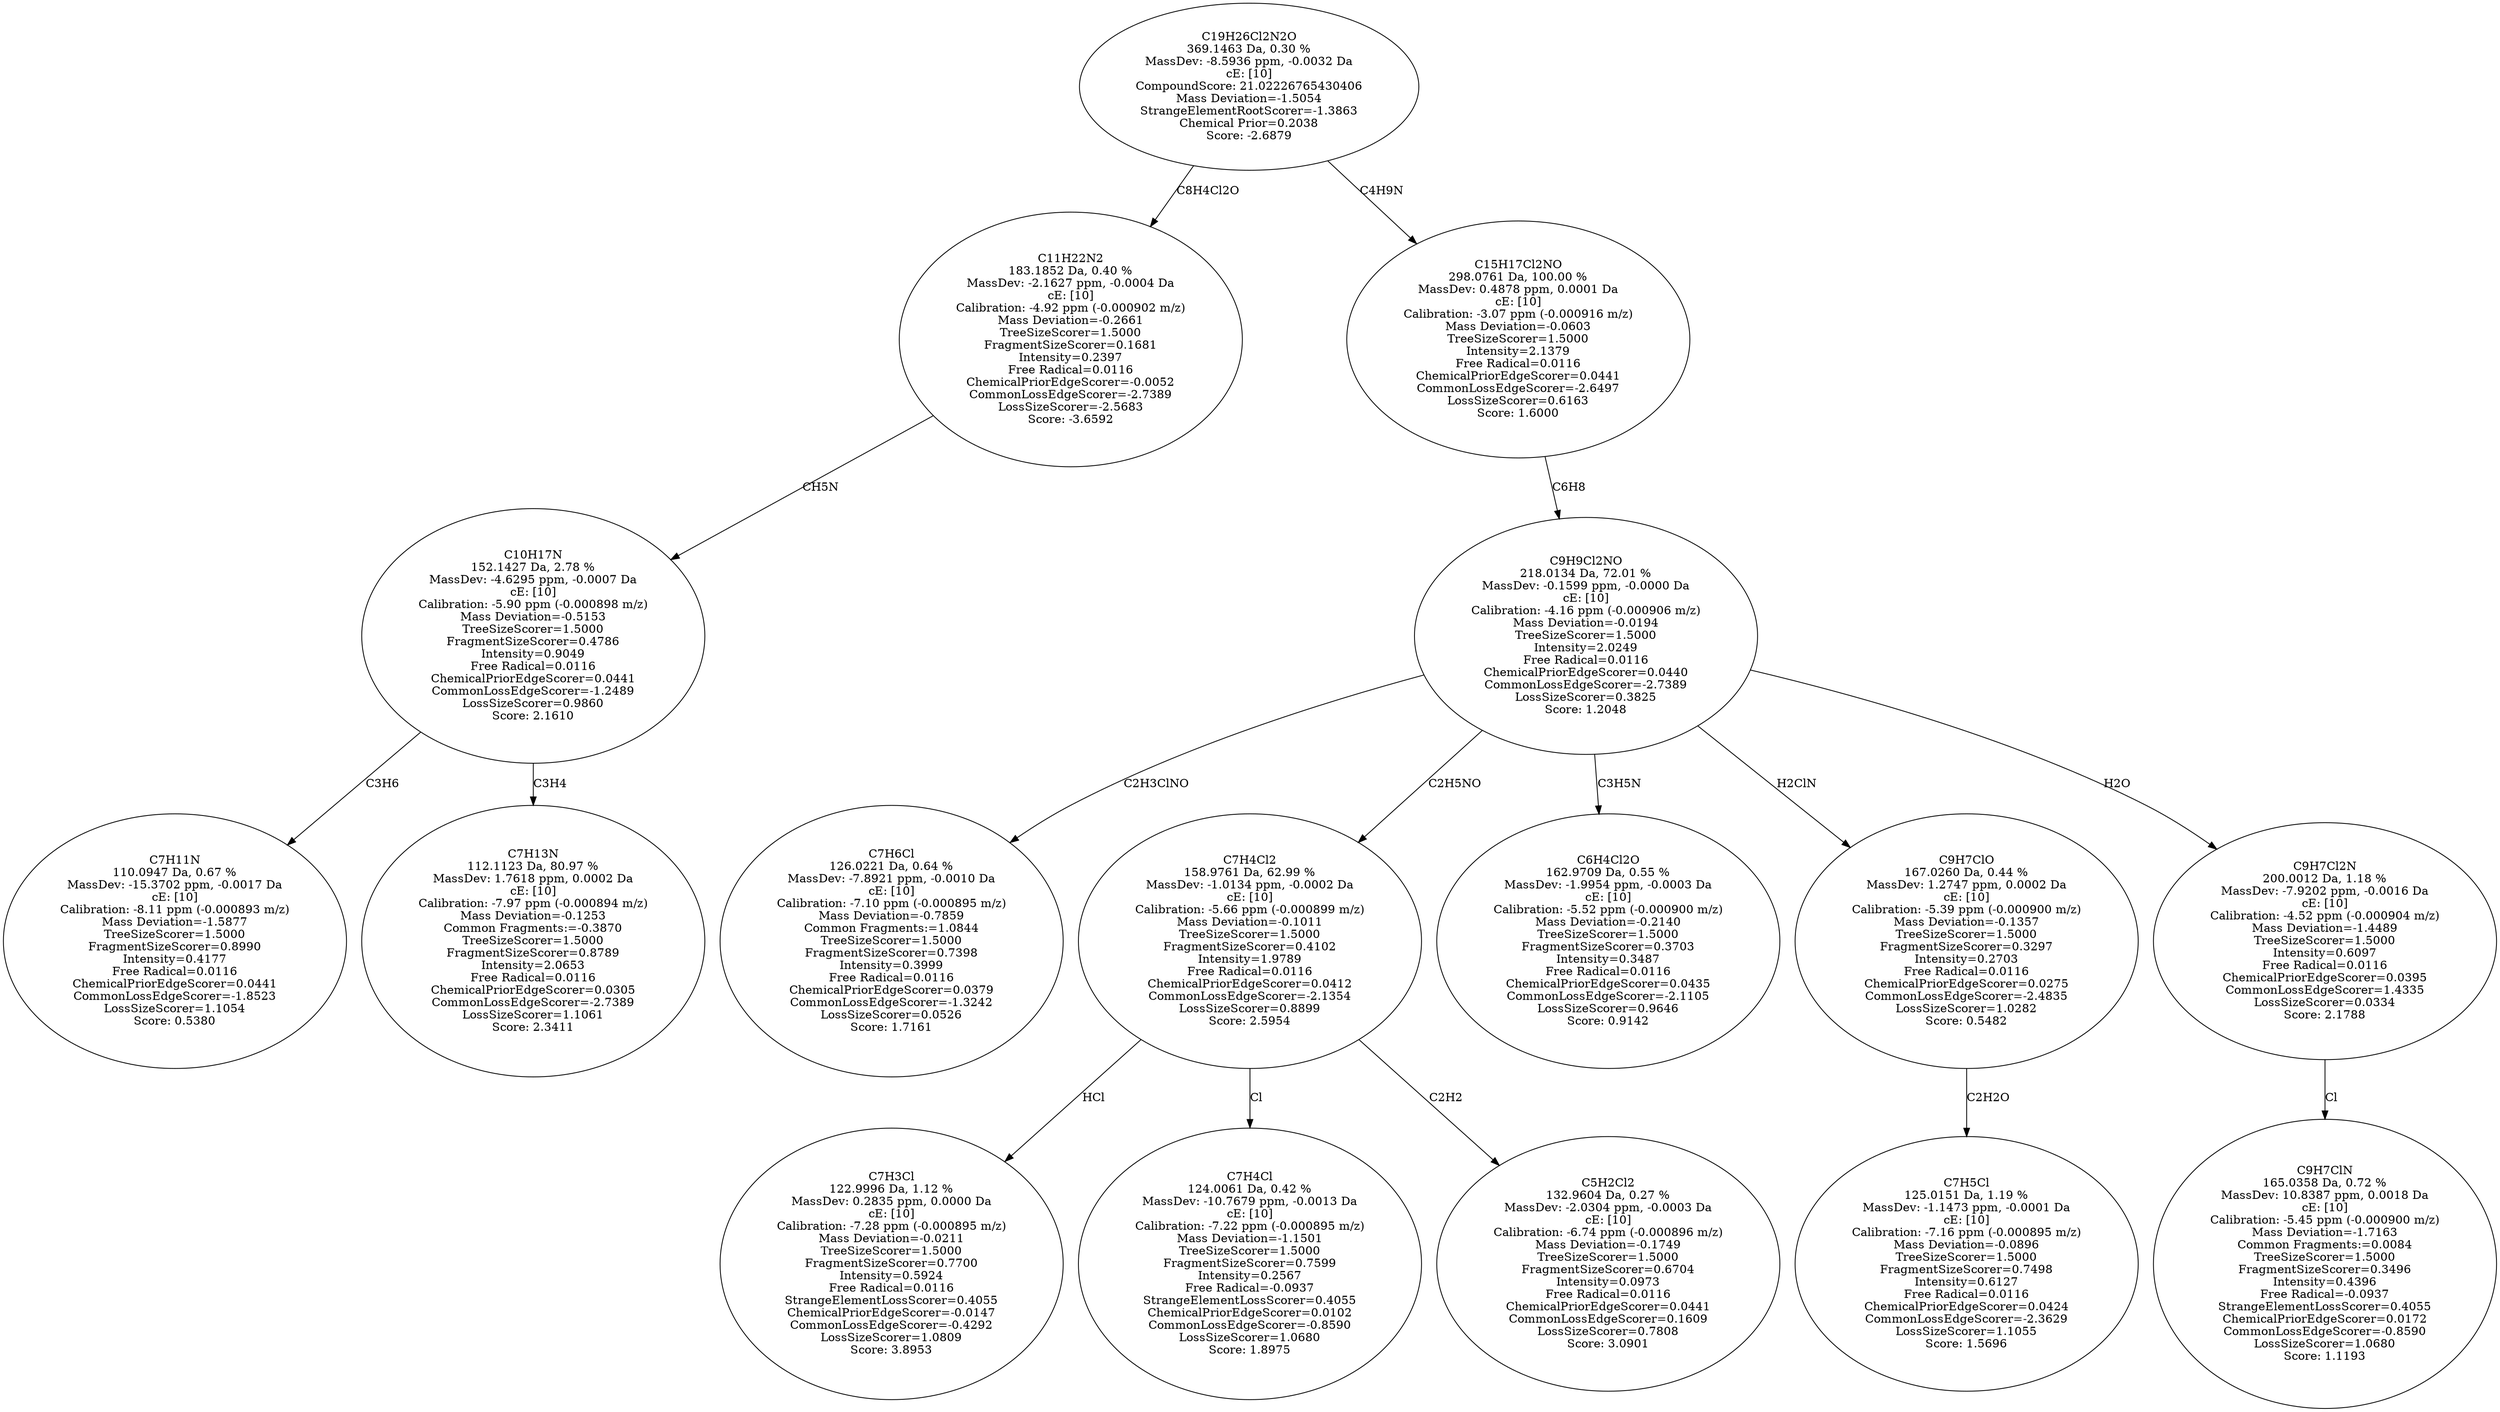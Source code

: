 strict digraph {
v1 [label="C7H11N\n110.0947 Da, 0.67 %\nMassDev: -15.3702 ppm, -0.0017 Da\ncE: [10]\nCalibration: -8.11 ppm (-0.000893 m/z)\nMass Deviation=-1.5877\nTreeSizeScorer=1.5000\nFragmentSizeScorer=0.8990\nIntensity=0.4177\nFree Radical=0.0116\nChemicalPriorEdgeScorer=0.0441\nCommonLossEdgeScorer=-1.8523\nLossSizeScorer=1.1054\nScore: 0.5380"];
v2 [label="C7H13N\n112.1123 Da, 80.97 %\nMassDev: 1.7618 ppm, 0.0002 Da\ncE: [10]\nCalibration: -7.97 ppm (-0.000894 m/z)\nMass Deviation=-0.1253\nCommon Fragments:=-0.3870\nTreeSizeScorer=1.5000\nFragmentSizeScorer=0.8789\nIntensity=2.0653\nFree Radical=0.0116\nChemicalPriorEdgeScorer=0.0305\nCommonLossEdgeScorer=-2.7389\nLossSizeScorer=1.1061\nScore: 2.3411"];
v3 [label="C10H17N\n152.1427 Da, 2.78 %\nMassDev: -4.6295 ppm, -0.0007 Da\ncE: [10]\nCalibration: -5.90 ppm (-0.000898 m/z)\nMass Deviation=-0.5153\nTreeSizeScorer=1.5000\nFragmentSizeScorer=0.4786\nIntensity=0.9049\nFree Radical=0.0116\nChemicalPriorEdgeScorer=0.0441\nCommonLossEdgeScorer=-1.2489\nLossSizeScorer=0.9860\nScore: 2.1610"];
v4 [label="C11H22N2\n183.1852 Da, 0.40 %\nMassDev: -2.1627 ppm, -0.0004 Da\ncE: [10]\nCalibration: -4.92 ppm (-0.000902 m/z)\nMass Deviation=-0.2661\nTreeSizeScorer=1.5000\nFragmentSizeScorer=0.1681\nIntensity=0.2397\nFree Radical=0.0116\nChemicalPriorEdgeScorer=-0.0052\nCommonLossEdgeScorer=-2.7389\nLossSizeScorer=-2.5683\nScore: -3.6592"];
v5 [label="C7H6Cl\n126.0221 Da, 0.64 %\nMassDev: -7.8921 ppm, -0.0010 Da\ncE: [10]\nCalibration: -7.10 ppm (-0.000895 m/z)\nMass Deviation=-0.7859\nCommon Fragments:=1.0844\nTreeSizeScorer=1.5000\nFragmentSizeScorer=0.7398\nIntensity=0.3999\nFree Radical=0.0116\nChemicalPriorEdgeScorer=0.0379\nCommonLossEdgeScorer=-1.3242\nLossSizeScorer=0.0526\nScore: 1.7161"];
v6 [label="C7H3Cl\n122.9996 Da, 1.12 %\nMassDev: 0.2835 ppm, 0.0000 Da\ncE: [10]\nCalibration: -7.28 ppm (-0.000895 m/z)\nMass Deviation=-0.0211\nTreeSizeScorer=1.5000\nFragmentSizeScorer=0.7700\nIntensity=0.5924\nFree Radical=0.0116\nStrangeElementLossScorer=0.4055\nChemicalPriorEdgeScorer=-0.0147\nCommonLossEdgeScorer=-0.4292\nLossSizeScorer=1.0809\nScore: 3.8953"];
v7 [label="C7H4Cl\n124.0061 Da, 0.42 %\nMassDev: -10.7679 ppm, -0.0013 Da\ncE: [10]\nCalibration: -7.22 ppm (-0.000895 m/z)\nMass Deviation=-1.1501\nTreeSizeScorer=1.5000\nFragmentSizeScorer=0.7599\nIntensity=0.2567\nFree Radical=-0.0937\nStrangeElementLossScorer=0.4055\nChemicalPriorEdgeScorer=0.0102\nCommonLossEdgeScorer=-0.8590\nLossSizeScorer=1.0680\nScore: 1.8975"];
v8 [label="C5H2Cl2\n132.9604 Da, 0.27 %\nMassDev: -2.0304 ppm, -0.0003 Da\ncE: [10]\nCalibration: -6.74 ppm (-0.000896 m/z)\nMass Deviation=-0.1749\nTreeSizeScorer=1.5000\nFragmentSizeScorer=0.6704\nIntensity=0.0973\nFree Radical=0.0116\nChemicalPriorEdgeScorer=0.0441\nCommonLossEdgeScorer=0.1609\nLossSizeScorer=0.7808\nScore: 3.0901"];
v9 [label="C7H4Cl2\n158.9761 Da, 62.99 %\nMassDev: -1.0134 ppm, -0.0002 Da\ncE: [10]\nCalibration: -5.66 ppm (-0.000899 m/z)\nMass Deviation=-0.1011\nTreeSizeScorer=1.5000\nFragmentSizeScorer=0.4102\nIntensity=1.9789\nFree Radical=0.0116\nChemicalPriorEdgeScorer=0.0412\nCommonLossEdgeScorer=-2.1354\nLossSizeScorer=0.8899\nScore: 2.5954"];
v10 [label="C6H4Cl2O\n162.9709 Da, 0.55 %\nMassDev: -1.9954 ppm, -0.0003 Da\ncE: [10]\nCalibration: -5.52 ppm (-0.000900 m/z)\nMass Deviation=-0.2140\nTreeSizeScorer=1.5000\nFragmentSizeScorer=0.3703\nIntensity=0.3487\nFree Radical=0.0116\nChemicalPriorEdgeScorer=0.0435\nCommonLossEdgeScorer=-2.1105\nLossSizeScorer=0.9646\nScore: 0.9142"];
v11 [label="C7H5Cl\n125.0151 Da, 1.19 %\nMassDev: -1.1473 ppm, -0.0001 Da\ncE: [10]\nCalibration: -7.16 ppm (-0.000895 m/z)\nMass Deviation=-0.0896\nTreeSizeScorer=1.5000\nFragmentSizeScorer=0.7498\nIntensity=0.6127\nFree Radical=0.0116\nChemicalPriorEdgeScorer=0.0424\nCommonLossEdgeScorer=-2.3629\nLossSizeScorer=1.1055\nScore: 1.5696"];
v12 [label="C9H7ClO\n167.0260 Da, 0.44 %\nMassDev: 1.2747 ppm, 0.0002 Da\ncE: [10]\nCalibration: -5.39 ppm (-0.000900 m/z)\nMass Deviation=-0.1357\nTreeSizeScorer=1.5000\nFragmentSizeScorer=0.3297\nIntensity=0.2703\nFree Radical=0.0116\nChemicalPriorEdgeScorer=0.0275\nCommonLossEdgeScorer=-2.4835\nLossSizeScorer=1.0282\nScore: 0.5482"];
v13 [label="C9H7ClN\n165.0358 Da, 0.72 %\nMassDev: 10.8387 ppm, 0.0018 Da\ncE: [10]\nCalibration: -5.45 ppm (-0.000900 m/z)\nMass Deviation=-1.7163\nCommon Fragments:=0.0084\nTreeSizeScorer=1.5000\nFragmentSizeScorer=0.3496\nIntensity=0.4396\nFree Radical=-0.0937\nStrangeElementLossScorer=0.4055\nChemicalPriorEdgeScorer=0.0172\nCommonLossEdgeScorer=-0.8590\nLossSizeScorer=1.0680\nScore: 1.1193"];
v14 [label="C9H7Cl2N\n200.0012 Da, 1.18 %\nMassDev: -7.9202 ppm, -0.0016 Da\ncE: [10]\nCalibration: -4.52 ppm (-0.000904 m/z)\nMass Deviation=-1.4489\nTreeSizeScorer=1.5000\nIntensity=0.6097\nFree Radical=0.0116\nChemicalPriorEdgeScorer=0.0395\nCommonLossEdgeScorer=1.4335\nLossSizeScorer=0.0334\nScore: 2.1788"];
v15 [label="C9H9Cl2NO\n218.0134 Da, 72.01 %\nMassDev: -0.1599 ppm, -0.0000 Da\ncE: [10]\nCalibration: -4.16 ppm (-0.000906 m/z)\nMass Deviation=-0.0194\nTreeSizeScorer=1.5000\nIntensity=2.0249\nFree Radical=0.0116\nChemicalPriorEdgeScorer=0.0440\nCommonLossEdgeScorer=-2.7389\nLossSizeScorer=0.3825\nScore: 1.2048"];
v16 [label="C15H17Cl2NO\n298.0761 Da, 100.00 %\nMassDev: 0.4878 ppm, 0.0001 Da\ncE: [10]\nCalibration: -3.07 ppm (-0.000916 m/z)\nMass Deviation=-0.0603\nTreeSizeScorer=1.5000\nIntensity=2.1379\nFree Radical=0.0116\nChemicalPriorEdgeScorer=0.0441\nCommonLossEdgeScorer=-2.6497\nLossSizeScorer=0.6163\nScore: 1.6000"];
v17 [label="C19H26Cl2N2O\n369.1463 Da, 0.30 %\nMassDev: -8.5936 ppm, -0.0032 Da\ncE: [10]\nCompoundScore: 21.02226765430406\nMass Deviation=-1.5054\nStrangeElementRootScorer=-1.3863\nChemical Prior=0.2038\nScore: -2.6879"];
v3 -> v1 [label="C3H6"];
v3 -> v2 [label="C3H4"];
v4 -> v3 [label="CH5N"];
v17 -> v4 [label="C8H4Cl2O"];
v15 -> v5 [label="C2H3ClNO"];
v9 -> v6 [label="HCl"];
v9 -> v7 [label="Cl"];
v9 -> v8 [label="C2H2"];
v15 -> v9 [label="C2H5NO"];
v15 -> v10 [label="C3H5N"];
v12 -> v11 [label="C2H2O"];
v15 -> v12 [label="H2ClN"];
v14 -> v13 [label="Cl"];
v15 -> v14 [label="H2O"];
v16 -> v15 [label="C6H8"];
v17 -> v16 [label="C4H9N"];
}